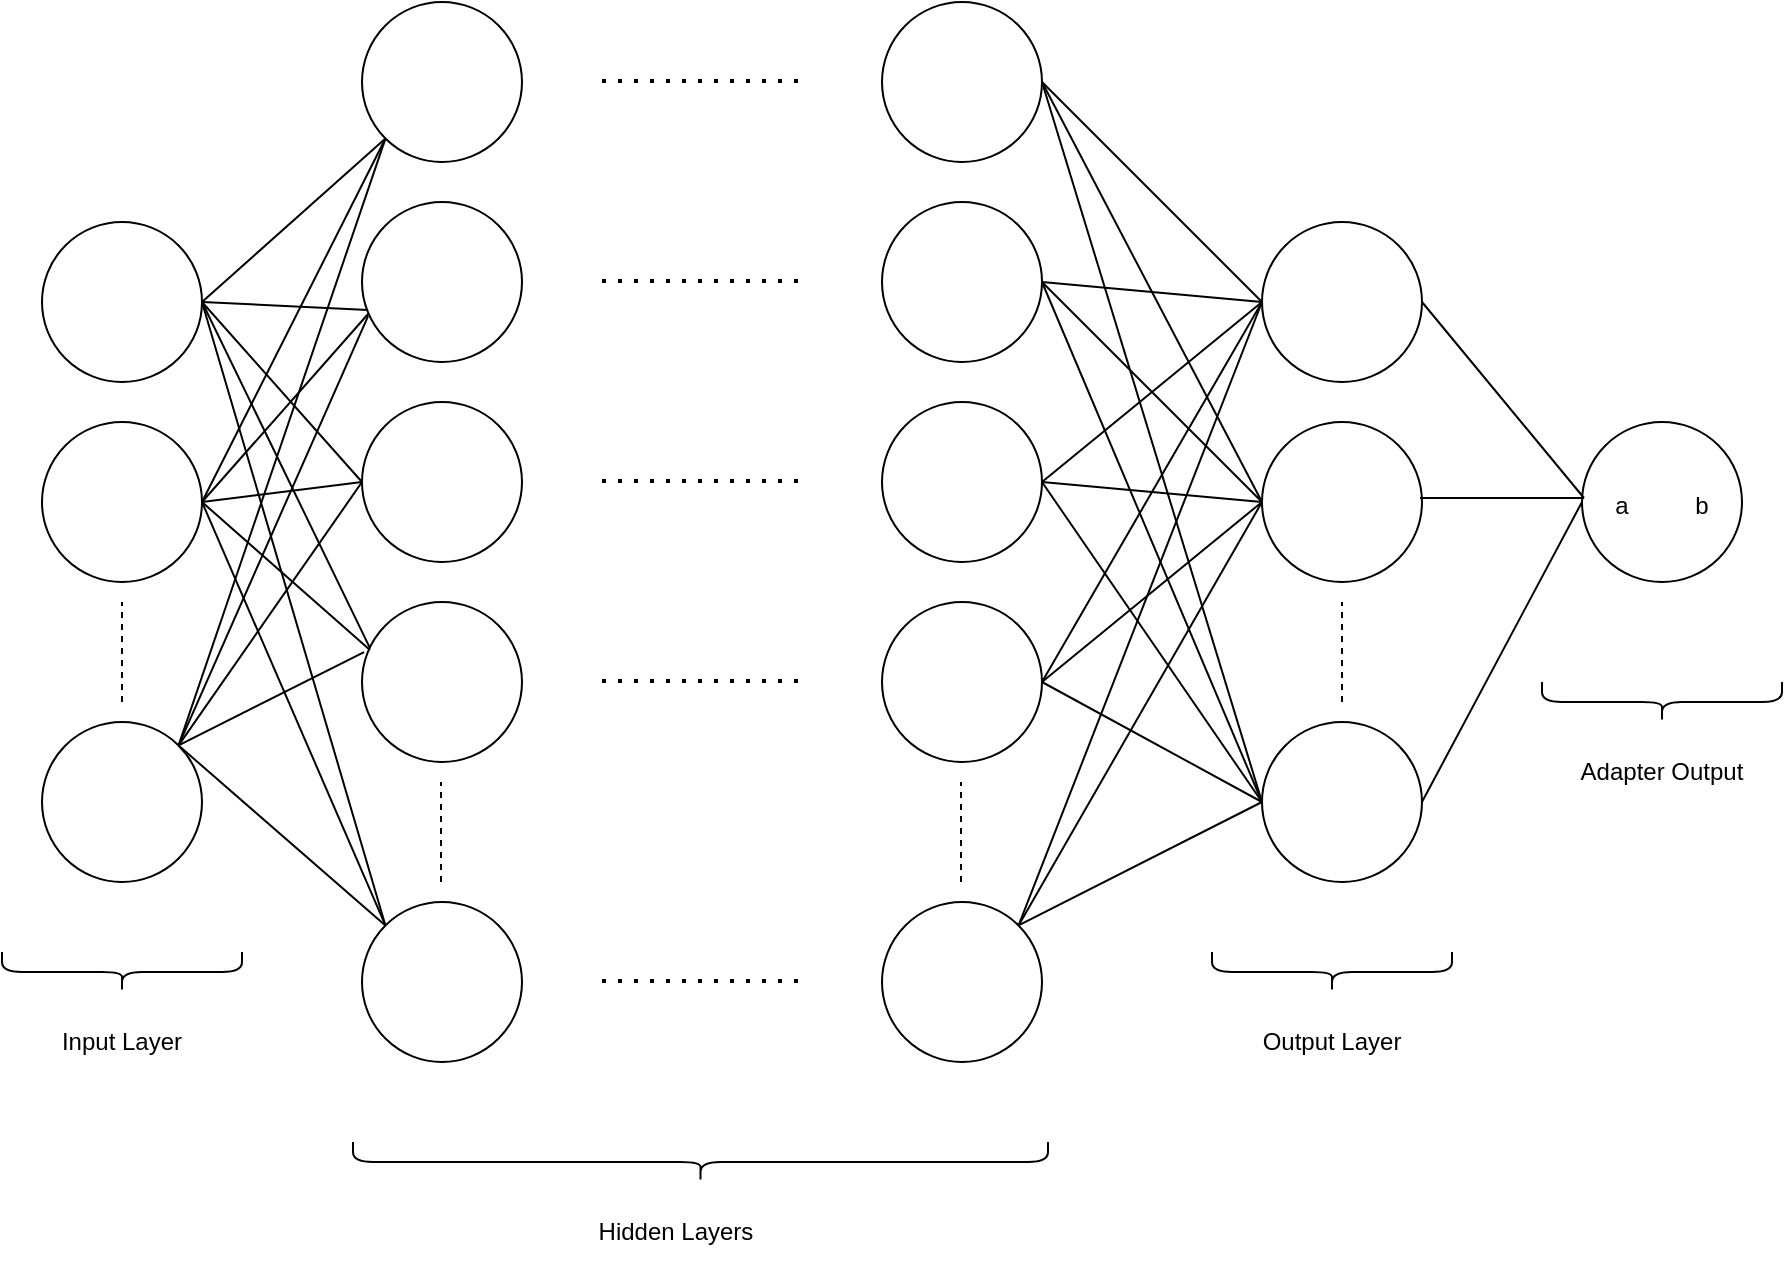 <mxfile version="21.0.8" type="github">
  <diagram name="Strona-1" id="pCYO-B3yatbEwMQIHyl5">
    <mxGraphModel dx="1394" dy="766" grid="0" gridSize="10" guides="1" tooltips="1" connect="1" arrows="1" fold="1" page="1" pageScale="1" pageWidth="827" pageHeight="1169" math="0" shadow="0">
      <root>
        <mxCell id="0" />
        <mxCell id="1" parent="0" />
        <mxCell id="n4thcdciaZ63eMLzYOiJ-1" value="" style="ellipse;whiteSpace=wrap;html=1;aspect=fixed;" parent="1" vertex="1">
          <mxGeometry x="94" y="267" width="80" height="80" as="geometry" />
        </mxCell>
        <mxCell id="n4thcdciaZ63eMLzYOiJ-2" value="" style="ellipse;whiteSpace=wrap;html=1;aspect=fixed;" parent="1" vertex="1">
          <mxGeometry x="94" y="417" width="80" height="80" as="geometry" />
        </mxCell>
        <mxCell id="n4thcdciaZ63eMLzYOiJ-3" value="" style="endArrow=none;dashed=1;html=1;rounded=0;" parent="1" edge="1">
          <mxGeometry width="50" height="50" relative="1" as="geometry">
            <mxPoint x="134" y="407" as="sourcePoint" />
            <mxPoint x="134" y="357" as="targetPoint" />
          </mxGeometry>
        </mxCell>
        <mxCell id="n4thcdciaZ63eMLzYOiJ-4" value="" style="ellipse;whiteSpace=wrap;html=1;aspect=fixed;" parent="1" vertex="1">
          <mxGeometry x="94" y="167" width="80" height="80" as="geometry" />
        </mxCell>
        <mxCell id="n4thcdciaZ63eMLzYOiJ-5" value="" style="ellipse;whiteSpace=wrap;html=1;aspect=fixed;" parent="1" vertex="1">
          <mxGeometry x="254" y="57" width="80" height="80" as="geometry" />
        </mxCell>
        <mxCell id="n4thcdciaZ63eMLzYOiJ-6" value="" style="ellipse;whiteSpace=wrap;html=1;aspect=fixed;" parent="1" vertex="1">
          <mxGeometry x="254" y="157" width="80" height="80" as="geometry" />
        </mxCell>
        <mxCell id="n4thcdciaZ63eMLzYOiJ-7" value="" style="ellipse;whiteSpace=wrap;html=1;aspect=fixed;" parent="1" vertex="1">
          <mxGeometry x="254" y="257" width="80" height="80" as="geometry" />
        </mxCell>
        <mxCell id="n4thcdciaZ63eMLzYOiJ-8" value="" style="ellipse;whiteSpace=wrap;html=1;aspect=fixed;" parent="1" vertex="1">
          <mxGeometry x="254" y="357" width="80" height="80" as="geometry" />
        </mxCell>
        <mxCell id="n4thcdciaZ63eMLzYOiJ-9" value="" style="endArrow=none;dashed=1;html=1;rounded=0;" parent="1" edge="1">
          <mxGeometry width="50" height="50" relative="1" as="geometry">
            <mxPoint x="293.5" y="497" as="sourcePoint" />
            <mxPoint x="293.5" y="447" as="targetPoint" />
          </mxGeometry>
        </mxCell>
        <mxCell id="n4thcdciaZ63eMLzYOiJ-10" value="" style="ellipse;whiteSpace=wrap;html=1;aspect=fixed;" parent="1" vertex="1">
          <mxGeometry x="254" y="507" width="80" height="80" as="geometry" />
        </mxCell>
        <mxCell id="n4thcdciaZ63eMLzYOiJ-11" value="" style="endArrow=none;html=1;rounded=0;entryX=0;entryY=1;entryDx=0;entryDy=0;exitX=1;exitY=0.5;exitDx=0;exitDy=0;" parent="1" source="n4thcdciaZ63eMLzYOiJ-4" target="n4thcdciaZ63eMLzYOiJ-5" edge="1">
          <mxGeometry width="50" height="50" relative="1" as="geometry">
            <mxPoint x="174" y="257" as="sourcePoint" />
            <mxPoint x="244" y="127" as="targetPoint" />
          </mxGeometry>
        </mxCell>
        <mxCell id="n4thcdciaZ63eMLzYOiJ-12" value="" style="endArrow=none;html=1;rounded=0;entryX=0.038;entryY=0.675;entryDx=0;entryDy=0;exitX=1;exitY=0.5;exitDx=0;exitDy=0;entryPerimeter=0;" parent="1" source="n4thcdciaZ63eMLzYOiJ-4" target="n4thcdciaZ63eMLzYOiJ-6" edge="1">
          <mxGeometry width="50" height="50" relative="1" as="geometry">
            <mxPoint x="182" y="279" as="sourcePoint" />
            <mxPoint x="276" y="135" as="targetPoint" />
          </mxGeometry>
        </mxCell>
        <mxCell id="n4thcdciaZ63eMLzYOiJ-13" value="" style="endArrow=none;html=1;rounded=0;entryX=0;entryY=0.5;entryDx=0;entryDy=0;exitX=1;exitY=0.5;exitDx=0;exitDy=0;" parent="1" source="n4thcdciaZ63eMLzYOiJ-4" target="n4thcdciaZ63eMLzYOiJ-7" edge="1">
          <mxGeometry width="50" height="50" relative="1" as="geometry">
            <mxPoint x="192" y="289" as="sourcePoint" />
            <mxPoint x="286" y="145" as="targetPoint" />
          </mxGeometry>
        </mxCell>
        <mxCell id="n4thcdciaZ63eMLzYOiJ-15" value="" style="endArrow=none;html=1;rounded=0;exitX=1;exitY=0.5;exitDx=0;exitDy=0;entryX=0.05;entryY=0.288;entryDx=0;entryDy=0;entryPerimeter=0;" parent="1" source="n4thcdciaZ63eMLzYOiJ-4" target="n4thcdciaZ63eMLzYOiJ-8" edge="1">
          <mxGeometry width="50" height="50" relative="1" as="geometry">
            <mxPoint x="194" y="307" as="sourcePoint" />
            <mxPoint x="254" y="387" as="targetPoint" />
          </mxGeometry>
        </mxCell>
        <mxCell id="n4thcdciaZ63eMLzYOiJ-16" value="" style="endArrow=none;html=1;rounded=0;exitX=1;exitY=0.5;exitDx=0;exitDy=0;entryX=0;entryY=0;entryDx=0;entryDy=0;" parent="1" source="n4thcdciaZ63eMLzYOiJ-4" target="n4thcdciaZ63eMLzYOiJ-10" edge="1">
          <mxGeometry width="50" height="50" relative="1" as="geometry">
            <mxPoint x="204" y="317" as="sourcePoint" />
            <mxPoint x="280" y="509" as="targetPoint" />
          </mxGeometry>
        </mxCell>
        <mxCell id="n4thcdciaZ63eMLzYOiJ-17" value="" style="endArrow=none;html=1;rounded=0;entryX=0;entryY=1;entryDx=0;entryDy=0;exitX=1;exitY=0.5;exitDx=0;exitDy=0;" parent="1" source="n4thcdciaZ63eMLzYOiJ-1" target="n4thcdciaZ63eMLzYOiJ-5" edge="1">
          <mxGeometry width="50" height="50" relative="1" as="geometry">
            <mxPoint x="194" y="307" as="sourcePoint" />
            <mxPoint x="276" y="135" as="targetPoint" />
          </mxGeometry>
        </mxCell>
        <mxCell id="n4thcdciaZ63eMLzYOiJ-18" value="" style="endArrow=none;html=1;rounded=0;exitX=1;exitY=0.5;exitDx=0;exitDy=0;entryX=0.038;entryY=0.7;entryDx=0;entryDy=0;entryPerimeter=0;" parent="1" source="n4thcdciaZ63eMLzYOiJ-1" target="n4thcdciaZ63eMLzYOiJ-6" edge="1">
          <mxGeometry width="50" height="50" relative="1" as="geometry">
            <mxPoint x="204" y="317" as="sourcePoint" />
            <mxPoint x="254" y="237" as="targetPoint" />
          </mxGeometry>
        </mxCell>
        <mxCell id="n4thcdciaZ63eMLzYOiJ-21" value="" style="endArrow=none;dashed=1;html=1;dashPattern=1 3;strokeWidth=2;rounded=0;" parent="1" edge="1">
          <mxGeometry width="50" height="50" relative="1" as="geometry">
            <mxPoint x="374" y="96.5" as="sourcePoint" />
            <mxPoint x="474" y="96.5" as="targetPoint" />
          </mxGeometry>
        </mxCell>
        <mxCell id="n4thcdciaZ63eMLzYOiJ-23" value="" style="endArrow=none;dashed=1;html=1;dashPattern=1 3;strokeWidth=2;rounded=0;" parent="1" edge="1">
          <mxGeometry width="50" height="50" relative="1" as="geometry">
            <mxPoint x="374" y="196.5" as="sourcePoint" />
            <mxPoint x="474" y="196.5" as="targetPoint" />
          </mxGeometry>
        </mxCell>
        <mxCell id="n4thcdciaZ63eMLzYOiJ-24" value="" style="endArrow=none;dashed=1;html=1;dashPattern=1 3;strokeWidth=2;rounded=0;" parent="1" edge="1">
          <mxGeometry width="50" height="50" relative="1" as="geometry">
            <mxPoint x="374" y="296.5" as="sourcePoint" />
            <mxPoint x="474" y="296.5" as="targetPoint" />
          </mxGeometry>
        </mxCell>
        <mxCell id="n4thcdciaZ63eMLzYOiJ-25" value="" style="endArrow=none;dashed=1;html=1;dashPattern=1 3;strokeWidth=2;rounded=0;" parent="1" edge="1">
          <mxGeometry width="50" height="50" relative="1" as="geometry">
            <mxPoint x="374" y="396.5" as="sourcePoint" />
            <mxPoint x="474" y="396.5" as="targetPoint" />
          </mxGeometry>
        </mxCell>
        <mxCell id="n4thcdciaZ63eMLzYOiJ-26" value="" style="endArrow=none;dashed=1;html=1;dashPattern=1 3;strokeWidth=2;rounded=0;" parent="1" edge="1">
          <mxGeometry width="50" height="50" relative="1" as="geometry">
            <mxPoint x="374" y="546.5" as="sourcePoint" />
            <mxPoint x="474" y="546.5" as="targetPoint" />
          </mxGeometry>
        </mxCell>
        <mxCell id="n4thcdciaZ63eMLzYOiJ-27" value="" style="ellipse;whiteSpace=wrap;html=1;aspect=fixed;" parent="1" vertex="1">
          <mxGeometry x="514" y="57" width="80" height="80" as="geometry" />
        </mxCell>
        <mxCell id="n4thcdciaZ63eMLzYOiJ-28" value="" style="ellipse;whiteSpace=wrap;html=1;aspect=fixed;" parent="1" vertex="1">
          <mxGeometry x="514" y="157" width="80" height="80" as="geometry" />
        </mxCell>
        <mxCell id="n4thcdciaZ63eMLzYOiJ-29" value="" style="ellipse;whiteSpace=wrap;html=1;aspect=fixed;" parent="1" vertex="1">
          <mxGeometry x="514" y="257" width="80" height="80" as="geometry" />
        </mxCell>
        <mxCell id="n4thcdciaZ63eMLzYOiJ-30" value="" style="ellipse;whiteSpace=wrap;html=1;aspect=fixed;" parent="1" vertex="1">
          <mxGeometry x="514" y="357" width="80" height="80" as="geometry" />
        </mxCell>
        <mxCell id="n4thcdciaZ63eMLzYOiJ-31" value="" style="endArrow=none;dashed=1;html=1;rounded=0;" parent="1" edge="1">
          <mxGeometry width="50" height="50" relative="1" as="geometry">
            <mxPoint x="553.5" y="497" as="sourcePoint" />
            <mxPoint x="553.5" y="447" as="targetPoint" />
          </mxGeometry>
        </mxCell>
        <mxCell id="n4thcdciaZ63eMLzYOiJ-32" value="" style="ellipse;whiteSpace=wrap;html=1;aspect=fixed;" parent="1" vertex="1">
          <mxGeometry x="514" y="507" width="80" height="80" as="geometry" />
        </mxCell>
        <mxCell id="n4thcdciaZ63eMLzYOiJ-33" value="" style="ellipse;whiteSpace=wrap;html=1;aspect=fixed;" parent="1" vertex="1">
          <mxGeometry x="704" y="267" width="80" height="80" as="geometry" />
        </mxCell>
        <mxCell id="n4thcdciaZ63eMLzYOiJ-34" value="" style="ellipse;whiteSpace=wrap;html=1;aspect=fixed;" parent="1" vertex="1">
          <mxGeometry x="704" y="417" width="80" height="80" as="geometry" />
        </mxCell>
        <mxCell id="n4thcdciaZ63eMLzYOiJ-35" value="" style="endArrow=none;dashed=1;html=1;rounded=0;" parent="1" edge="1">
          <mxGeometry width="50" height="50" relative="1" as="geometry">
            <mxPoint x="744" y="407" as="sourcePoint" />
            <mxPoint x="744" y="357" as="targetPoint" />
          </mxGeometry>
        </mxCell>
        <mxCell id="n4thcdciaZ63eMLzYOiJ-36" value="" style="ellipse;whiteSpace=wrap;html=1;aspect=fixed;" parent="1" vertex="1">
          <mxGeometry x="704" y="167" width="80" height="80" as="geometry" />
        </mxCell>
        <mxCell id="n4thcdciaZ63eMLzYOiJ-37" value="" style="endArrow=none;html=1;rounded=0;entryX=0;entryY=0.5;entryDx=0;entryDy=0;exitX=1;exitY=0.5;exitDx=0;exitDy=0;" parent="1" source="n4thcdciaZ63eMLzYOiJ-1" target="n4thcdciaZ63eMLzYOiJ-7" edge="1">
          <mxGeometry width="50" height="50" relative="1" as="geometry">
            <mxPoint x="454" y="437" as="sourcePoint" />
            <mxPoint x="504" y="387" as="targetPoint" />
          </mxGeometry>
        </mxCell>
        <mxCell id="n4thcdciaZ63eMLzYOiJ-38" value="" style="endArrow=none;html=1;rounded=0;exitX=1;exitY=0.5;exitDx=0;exitDy=0;entryX=0.05;entryY=0.3;entryDx=0;entryDy=0;entryPerimeter=0;" parent="1" source="n4thcdciaZ63eMLzYOiJ-1" target="n4thcdciaZ63eMLzYOiJ-8" edge="1">
          <mxGeometry width="50" height="50" relative="1" as="geometry">
            <mxPoint x="454" y="437" as="sourcePoint" />
            <mxPoint x="224" y="387" as="targetPoint" />
          </mxGeometry>
        </mxCell>
        <mxCell id="n4thcdciaZ63eMLzYOiJ-39" value="" style="endArrow=none;html=1;rounded=0;entryX=0;entryY=0;entryDx=0;entryDy=0;" parent="1" target="n4thcdciaZ63eMLzYOiJ-10" edge="1">
          <mxGeometry width="50" height="50" relative="1" as="geometry">
            <mxPoint x="174" y="307" as="sourcePoint" />
            <mxPoint x="264" y="517" as="targetPoint" />
          </mxGeometry>
        </mxCell>
        <mxCell id="n4thcdciaZ63eMLzYOiJ-40" value="" style="endArrow=none;html=1;rounded=0;entryX=0;entryY=0.5;entryDx=0;entryDy=0;exitX=1;exitY=0.5;exitDx=0;exitDy=0;" parent="1" source="n4thcdciaZ63eMLzYOiJ-27" target="n4thcdciaZ63eMLzYOiJ-36" edge="1">
          <mxGeometry width="50" height="50" relative="1" as="geometry">
            <mxPoint x="454" y="437" as="sourcePoint" />
            <mxPoint x="504" y="387" as="targetPoint" />
          </mxGeometry>
        </mxCell>
        <mxCell id="n4thcdciaZ63eMLzYOiJ-41" value="" style="endArrow=none;html=1;rounded=0;entryX=0;entryY=0.5;entryDx=0;entryDy=0;exitX=1;exitY=0.5;exitDx=0;exitDy=0;" parent="1" source="n4thcdciaZ63eMLzYOiJ-28" target="n4thcdciaZ63eMLzYOiJ-36" edge="1">
          <mxGeometry width="50" height="50" relative="1" as="geometry">
            <mxPoint x="464" y="447" as="sourcePoint" />
            <mxPoint x="514" y="397" as="targetPoint" />
          </mxGeometry>
        </mxCell>
        <mxCell id="n4thcdciaZ63eMLzYOiJ-42" value="" style="endArrow=none;html=1;rounded=0;exitX=1;exitY=0.5;exitDx=0;exitDy=0;" parent="1" source="n4thcdciaZ63eMLzYOiJ-29" edge="1">
          <mxGeometry width="50" height="50" relative="1" as="geometry">
            <mxPoint x="474" y="457" as="sourcePoint" />
            <mxPoint x="704" y="207" as="targetPoint" />
          </mxGeometry>
        </mxCell>
        <mxCell id="n4thcdciaZ63eMLzYOiJ-43" value="" style="endArrow=none;html=1;rounded=0;exitX=1;exitY=0.5;exitDx=0;exitDy=0;" parent="1" source="n4thcdciaZ63eMLzYOiJ-30" edge="1">
          <mxGeometry width="50" height="50" relative="1" as="geometry">
            <mxPoint x="484" y="467" as="sourcePoint" />
            <mxPoint x="704" y="207" as="targetPoint" />
          </mxGeometry>
        </mxCell>
        <mxCell id="n4thcdciaZ63eMLzYOiJ-44" value="" style="endArrow=none;html=1;rounded=0;entryX=0;entryY=0.5;entryDx=0;entryDy=0;exitX=1;exitY=0.5;exitDx=0;exitDy=0;" parent="1" source="n4thcdciaZ63eMLzYOiJ-27" target="n4thcdciaZ63eMLzYOiJ-33" edge="1">
          <mxGeometry width="50" height="50" relative="1" as="geometry">
            <mxPoint x="494" y="477" as="sourcePoint" />
            <mxPoint x="544" y="427" as="targetPoint" />
          </mxGeometry>
        </mxCell>
        <mxCell id="n4thcdciaZ63eMLzYOiJ-45" value="" style="endArrow=none;html=1;rounded=0;entryX=0;entryY=0.5;entryDx=0;entryDy=0;exitX=1;exitY=0.5;exitDx=0;exitDy=0;" parent="1" source="n4thcdciaZ63eMLzYOiJ-28" target="n4thcdciaZ63eMLzYOiJ-33" edge="1">
          <mxGeometry width="50" height="50" relative="1" as="geometry">
            <mxPoint x="504" y="487" as="sourcePoint" />
            <mxPoint x="554" y="437" as="targetPoint" />
          </mxGeometry>
        </mxCell>
        <mxCell id="n4thcdciaZ63eMLzYOiJ-46" value="" style="endArrow=none;html=1;rounded=0;exitX=1;exitY=0.5;exitDx=0;exitDy=0;" parent="1" source="n4thcdciaZ63eMLzYOiJ-29" edge="1">
          <mxGeometry width="50" height="50" relative="1" as="geometry">
            <mxPoint x="514" y="497" as="sourcePoint" />
            <mxPoint x="704" y="307" as="targetPoint" />
          </mxGeometry>
        </mxCell>
        <mxCell id="n4thcdciaZ63eMLzYOiJ-47" value="" style="endArrow=none;html=1;rounded=0;" parent="1" edge="1">
          <mxGeometry width="50" height="50" relative="1" as="geometry">
            <mxPoint x="594" y="397" as="sourcePoint" />
            <mxPoint x="704" y="307" as="targetPoint" />
          </mxGeometry>
        </mxCell>
        <mxCell id="n4thcdciaZ63eMLzYOiJ-48" value="" style="endArrow=none;html=1;rounded=0;entryX=0;entryY=0.5;entryDx=0;entryDy=0;exitX=1;exitY=0.5;exitDx=0;exitDy=0;" parent="1" source="n4thcdciaZ63eMLzYOiJ-27" target="n4thcdciaZ63eMLzYOiJ-34" edge="1">
          <mxGeometry width="50" height="50" relative="1" as="geometry">
            <mxPoint x="594" y="107" as="sourcePoint" />
            <mxPoint x="584" y="467" as="targetPoint" />
          </mxGeometry>
        </mxCell>
        <mxCell id="n4thcdciaZ63eMLzYOiJ-49" value="" style="endArrow=none;html=1;rounded=0;exitX=1;exitY=0.5;exitDx=0;exitDy=0;" parent="1" source="n4thcdciaZ63eMLzYOiJ-28" edge="1">
          <mxGeometry width="50" height="50" relative="1" as="geometry">
            <mxPoint x="544" y="527" as="sourcePoint" />
            <mxPoint x="704" y="457" as="targetPoint" />
          </mxGeometry>
        </mxCell>
        <mxCell id="n4thcdciaZ63eMLzYOiJ-50" value="" style="endArrow=none;html=1;rounded=0;exitX=1;exitY=0.5;exitDx=0;exitDy=0;" parent="1" source="n4thcdciaZ63eMLzYOiJ-29" edge="1">
          <mxGeometry width="50" height="50" relative="1" as="geometry">
            <mxPoint x="554" y="537" as="sourcePoint" />
            <mxPoint x="704" y="457" as="targetPoint" />
          </mxGeometry>
        </mxCell>
        <mxCell id="n4thcdciaZ63eMLzYOiJ-51" value="" style="endArrow=none;html=1;rounded=0;" parent="1" edge="1">
          <mxGeometry width="50" height="50" relative="1" as="geometry">
            <mxPoint x="594" y="397" as="sourcePoint" />
            <mxPoint x="704" y="457" as="targetPoint" />
          </mxGeometry>
        </mxCell>
        <mxCell id="n4thcdciaZ63eMLzYOiJ-52" value="" style="endArrow=none;html=1;rounded=0;exitX=1;exitY=0;exitDx=0;exitDy=0;" parent="1" source="n4thcdciaZ63eMLzYOiJ-32" edge="1">
          <mxGeometry width="50" height="50" relative="1" as="geometry">
            <mxPoint x="574" y="557" as="sourcePoint" />
            <mxPoint x="704" y="457" as="targetPoint" />
          </mxGeometry>
        </mxCell>
        <mxCell id="n4thcdciaZ63eMLzYOiJ-53" value="" style="endArrow=none;html=1;rounded=0;exitX=1;exitY=0;exitDx=0;exitDy=0;" parent="1" source="n4thcdciaZ63eMLzYOiJ-32" edge="1">
          <mxGeometry width="50" height="50" relative="1" as="geometry">
            <mxPoint x="584" y="567" as="sourcePoint" />
            <mxPoint x="704" y="307" as="targetPoint" />
          </mxGeometry>
        </mxCell>
        <mxCell id="n4thcdciaZ63eMLzYOiJ-56" value="" style="endArrow=none;html=1;rounded=0;entryX=0;entryY=0.5;entryDx=0;entryDy=0;exitX=1;exitY=0;exitDx=0;exitDy=0;" parent="1" source="n4thcdciaZ63eMLzYOiJ-32" target="n4thcdciaZ63eMLzYOiJ-36" edge="1">
          <mxGeometry width="50" height="50" relative="1" as="geometry">
            <mxPoint x="594" y="577" as="sourcePoint" />
            <mxPoint x="644" y="527" as="targetPoint" />
          </mxGeometry>
        </mxCell>
        <mxCell id="n4thcdciaZ63eMLzYOiJ-57" value="" style="endArrow=none;html=1;rounded=0;entryX=1;entryY=0;entryDx=0;entryDy=0;exitX=0;exitY=1;exitDx=0;exitDy=0;" parent="1" source="n4thcdciaZ63eMLzYOiJ-5" target="n4thcdciaZ63eMLzYOiJ-2" edge="1">
          <mxGeometry width="50" height="50" relative="1" as="geometry">
            <mxPoint x="604" y="587" as="sourcePoint" />
            <mxPoint x="654" y="537" as="targetPoint" />
          </mxGeometry>
        </mxCell>
        <mxCell id="n4thcdciaZ63eMLzYOiJ-58" value="" style="endArrow=none;html=1;rounded=0;exitX=1;exitY=0;exitDx=0;exitDy=0;entryX=0.038;entryY=0.713;entryDx=0;entryDy=0;entryPerimeter=0;" parent="1" source="n4thcdciaZ63eMLzYOiJ-2" target="n4thcdciaZ63eMLzYOiJ-6" edge="1">
          <mxGeometry width="50" height="50" relative="1" as="geometry">
            <mxPoint x="614" y="597" as="sourcePoint" />
            <mxPoint x="664" y="547" as="targetPoint" />
          </mxGeometry>
        </mxCell>
        <mxCell id="n4thcdciaZ63eMLzYOiJ-59" value="" style="endArrow=none;html=1;rounded=0;exitX=1;exitY=0;exitDx=0;exitDy=0;entryX=0;entryY=0.5;entryDx=0;entryDy=0;" parent="1" source="n4thcdciaZ63eMLzYOiJ-2" target="n4thcdciaZ63eMLzYOiJ-7" edge="1">
          <mxGeometry width="50" height="50" relative="1" as="geometry">
            <mxPoint x="624" y="607" as="sourcePoint" />
            <mxPoint x="674" y="557" as="targetPoint" />
          </mxGeometry>
        </mxCell>
        <mxCell id="n4thcdciaZ63eMLzYOiJ-60" value="" style="endArrow=none;html=1;rounded=0;exitX=1;exitY=0;exitDx=0;exitDy=0;entryX=0.013;entryY=0.313;entryDx=0;entryDy=0;entryPerimeter=0;" parent="1" source="n4thcdciaZ63eMLzYOiJ-2" target="n4thcdciaZ63eMLzYOiJ-8" edge="1">
          <mxGeometry width="50" height="50" relative="1" as="geometry">
            <mxPoint x="634" y="617" as="sourcePoint" />
            <mxPoint x="254" y="377" as="targetPoint" />
          </mxGeometry>
        </mxCell>
        <mxCell id="n4thcdciaZ63eMLzYOiJ-61" value="" style="endArrow=none;html=1;rounded=0;exitX=1;exitY=0;exitDx=0;exitDy=0;entryX=0;entryY=0;entryDx=0;entryDy=0;" parent="1" source="n4thcdciaZ63eMLzYOiJ-2" target="n4thcdciaZ63eMLzYOiJ-10" edge="1">
          <mxGeometry width="50" height="50" relative="1" as="geometry">
            <mxPoint x="644" y="627" as="sourcePoint" />
            <mxPoint x="694" y="577" as="targetPoint" />
          </mxGeometry>
        </mxCell>
        <mxCell id="n4thcdciaZ63eMLzYOiJ-74" value="" style="shape=curlyBracket;whiteSpace=wrap;html=1;rounded=1;flipH=1;labelPosition=right;verticalLabelPosition=middle;align=left;verticalAlign=middle;rotation=90;" parent="1" vertex="1">
          <mxGeometry x="124" y="482" width="20" height="120" as="geometry" />
        </mxCell>
        <mxCell id="n4thcdciaZ63eMLzYOiJ-75" value="" style="shape=curlyBracket;whiteSpace=wrap;html=1;rounded=1;flipH=1;labelPosition=right;verticalLabelPosition=middle;align=left;verticalAlign=middle;rotation=90;" parent="1" vertex="1">
          <mxGeometry x="413.25" y="463.25" width="20" height="347.5" as="geometry" />
        </mxCell>
        <mxCell id="n4thcdciaZ63eMLzYOiJ-76" value="" style="shape=curlyBracket;whiteSpace=wrap;html=1;rounded=1;flipH=1;labelPosition=right;verticalLabelPosition=middle;align=left;verticalAlign=middle;rotation=90;" parent="1" vertex="1">
          <mxGeometry x="729" y="482" width="20" height="120" as="geometry" />
        </mxCell>
        <mxCell id="n4thcdciaZ63eMLzYOiJ-77" value="Input Layer" style="text;html=1;strokeColor=none;fillColor=none;align=center;verticalAlign=middle;whiteSpace=wrap;rounded=0;" parent="1" vertex="1">
          <mxGeometry x="89" y="562" width="90" height="30" as="geometry" />
        </mxCell>
        <mxCell id="n4thcdciaZ63eMLzYOiJ-78" value="Output Layer" style="text;html=1;strokeColor=none;fillColor=none;align=center;verticalAlign=middle;whiteSpace=wrap;rounded=0;" parent="1" vertex="1">
          <mxGeometry x="694" y="562" width="90" height="30" as="geometry" />
        </mxCell>
        <mxCell id="n4thcdciaZ63eMLzYOiJ-79" value="Hidden Layers" style="text;html=1;strokeColor=none;fillColor=none;align=center;verticalAlign=middle;whiteSpace=wrap;rounded=0;" parent="1" vertex="1">
          <mxGeometry x="366" y="657" width="90" height="30" as="geometry" />
        </mxCell>
        <mxCell id="1Mbw9VcZeM3Hg95cZeRS-1" value="" style="ellipse;whiteSpace=wrap;html=1;aspect=fixed;" parent="1" vertex="1">
          <mxGeometry x="864" y="267" width="80" height="80" as="geometry" />
        </mxCell>
        <mxCell id="1Mbw9VcZeM3Hg95cZeRS-2" value="" style="endArrow=none;html=1;rounded=0;" parent="1" edge="1">
          <mxGeometry width="50" height="50" relative="1" as="geometry">
            <mxPoint x="783" y="305" as="sourcePoint" />
            <mxPoint x="865" y="305" as="targetPoint" />
          </mxGeometry>
        </mxCell>
        <mxCell id="1Mbw9VcZeM3Hg95cZeRS-3" value="" style="endArrow=none;html=1;rounded=0;exitX=1;exitY=0.5;exitDx=0;exitDy=0;" parent="1" source="n4thcdciaZ63eMLzYOiJ-36" edge="1">
          <mxGeometry width="50" height="50" relative="1" as="geometry">
            <mxPoint x="788" y="247" as="sourcePoint" />
            <mxPoint x="865" y="305" as="targetPoint" />
          </mxGeometry>
        </mxCell>
        <mxCell id="1Mbw9VcZeM3Hg95cZeRS-4" value="" style="endArrow=none;html=1;rounded=0;exitX=1;exitY=0.5;exitDx=0;exitDy=0;entryX=0;entryY=0.5;entryDx=0;entryDy=0;" parent="1" source="n4thcdciaZ63eMLzYOiJ-34" target="1Mbw9VcZeM3Hg95cZeRS-1" edge="1">
          <mxGeometry width="50" height="50" relative="1" as="geometry">
            <mxPoint x="803" y="325" as="sourcePoint" />
            <mxPoint x="885" y="325" as="targetPoint" />
          </mxGeometry>
        </mxCell>
        <mxCell id="1Mbw9VcZeM3Hg95cZeRS-5" value="" style="shape=curlyBracket;whiteSpace=wrap;html=1;rounded=1;flipH=1;labelPosition=right;verticalLabelPosition=middle;align=left;verticalAlign=middle;rotation=90;" parent="1" vertex="1">
          <mxGeometry x="894" y="347" width="20" height="120" as="geometry" />
        </mxCell>
        <mxCell id="1Mbw9VcZeM3Hg95cZeRS-6" value="Adapter Output" style="text;html=1;strokeColor=none;fillColor=none;align=center;verticalAlign=middle;whiteSpace=wrap;rounded=0;" parent="1" vertex="1">
          <mxGeometry x="859" y="427" width="90" height="30" as="geometry" />
        </mxCell>
        <mxCell id="1Mbw9VcZeM3Hg95cZeRS-7" value="" style="shape=image;html=1;verticalAlign=top;verticalLabelPosition=bottom;labelBackgroundColor=#ffffff;imageAspect=0;aspect=fixed;image=https://cdn1.iconfinder.com/data/icons/user-interface-outline-7/512/ui_ux_rec_take_a_picture-128.png" parent="1" vertex="1">
          <mxGeometry x="892" y="297" width="24" height="24" as="geometry" />
        </mxCell>
        <mxCell id="1Mbw9VcZeM3Hg95cZeRS-9" value="a" style="text;html=1;strokeColor=none;fillColor=none;align=center;verticalAlign=middle;whiteSpace=wrap;rounded=0;" parent="1" vertex="1">
          <mxGeometry x="854" y="294" width="60" height="30" as="geometry" />
        </mxCell>
        <mxCell id="1Mbw9VcZeM3Hg95cZeRS-10" value="b" style="text;html=1;strokeColor=none;fillColor=none;align=center;verticalAlign=middle;whiteSpace=wrap;rounded=0;" parent="1" vertex="1">
          <mxGeometry x="894" y="294" width="60" height="30" as="geometry" />
        </mxCell>
      </root>
    </mxGraphModel>
  </diagram>
</mxfile>
